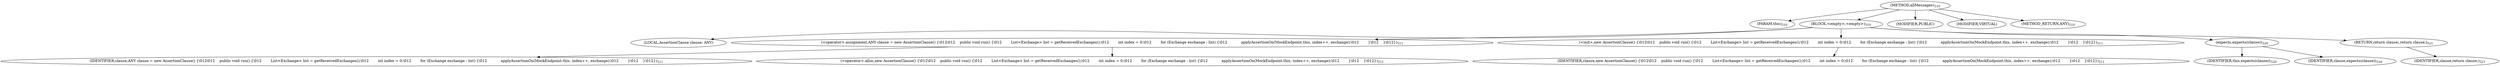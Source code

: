 digraph "allMessages" {  
"1216" [label = <(METHOD,allMessages)<SUB>510</SUB>> ]
"92" [label = <(PARAM,this)<SUB>510</SUB>> ]
"1217" [label = <(BLOCK,&lt;empty&gt;,&lt;empty&gt;)<SUB>510</SUB>> ]
"90" [label = <(LOCAL,AssertionClause clause: ANY)> ]
"1218" [label = <(&lt;operator&gt;.assignment,ANY clause = new AssertionClause() {\012\012    public void run() {\012        List&lt;Exchange&gt; list = getReceivedExchanges();\012        int index = 0;\012        for (Exchange exchange : list) {\012            applyAssertionOn(MockEndpoint.this, index++, exchange);\012        }\012    }\012})<SUB>511</SUB>> ]
"1219" [label = <(IDENTIFIER,clause,ANY clause = new AssertionClause() {\012\012    public void run() {\012        List&lt;Exchange&gt; list = getReceivedExchanges();\012        int index = 0;\012        for (Exchange exchange : list) {\012            applyAssertionOn(MockEndpoint.this, index++, exchange);\012        }\012    }\012})<SUB>511</SUB>> ]
"1220" [label = <(&lt;operator&gt;.alloc,new AssertionClause() {\012\012    public void run() {\012        List&lt;Exchange&gt; list = getReceivedExchanges();\012        int index = 0;\012        for (Exchange exchange : list) {\012            applyAssertionOn(MockEndpoint.this, index++, exchange);\012        }\012    }\012})<SUB>511</SUB>> ]
"1221" [label = <(&lt;init&gt;,new AssertionClause() {\012\012    public void run() {\012        List&lt;Exchange&gt; list = getReceivedExchanges();\012        int index = 0;\012        for (Exchange exchange : list) {\012            applyAssertionOn(MockEndpoint.this, index++, exchange);\012        }\012    }\012})<SUB>511</SUB>> ]
"89" [label = <(IDENTIFIER,clause,new AssertionClause() {\012\012    public void run() {\012        List&lt;Exchange&gt; list = getReceivedExchanges();\012        int index = 0;\012        for (Exchange exchange : list) {\012            applyAssertionOn(MockEndpoint.this, index++, exchange);\012        }\012    }\012})<SUB>511</SUB>> ]
"1222" [label = <(expects,expects(clause))<SUB>520</SUB>> ]
"91" [label = <(IDENTIFIER,this,expects(clause))<SUB>520</SUB>> ]
"1223" [label = <(IDENTIFIER,clause,expects(clause))<SUB>520</SUB>> ]
"1224" [label = <(RETURN,return clause;,return clause;)<SUB>521</SUB>> ]
"1225" [label = <(IDENTIFIER,clause,return clause;)<SUB>521</SUB>> ]
"1226" [label = <(MODIFIER,PUBLIC)> ]
"1227" [label = <(MODIFIER,VIRTUAL)> ]
"1228" [label = <(METHOD_RETURN,ANY)<SUB>510</SUB>> ]
  "1216" -> "92" 
  "1216" -> "1217" 
  "1216" -> "1226" 
  "1216" -> "1227" 
  "1216" -> "1228" 
  "1217" -> "90" 
  "1217" -> "1218" 
  "1217" -> "1221" 
  "1217" -> "1222" 
  "1217" -> "1224" 
  "1218" -> "1219" 
  "1218" -> "1220" 
  "1221" -> "89" 
  "1222" -> "91" 
  "1222" -> "1223" 
  "1224" -> "1225" 
}
